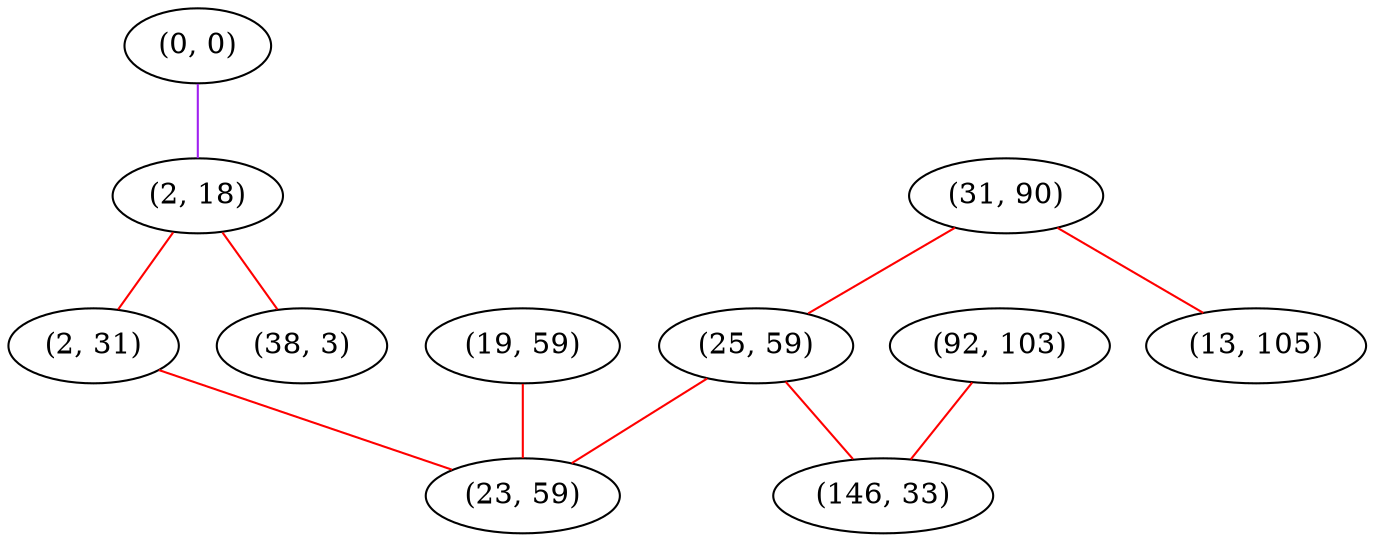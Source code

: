 graph "" {
"(0, 0)";
"(2, 18)";
"(2, 31)";
"(19, 59)";
"(31, 90)";
"(38, 3)";
"(25, 59)";
"(23, 59)";
"(13, 105)";
"(92, 103)";
"(146, 33)";
"(0, 0)" -- "(2, 18)"  [color=purple, key=0, weight=4];
"(2, 18)" -- "(2, 31)"  [color=red, key=0, weight=1];
"(2, 18)" -- "(38, 3)"  [color=red, key=0, weight=1];
"(2, 31)" -- "(23, 59)"  [color=red, key=0, weight=1];
"(19, 59)" -- "(23, 59)"  [color=red, key=0, weight=1];
"(31, 90)" -- "(13, 105)"  [color=red, key=0, weight=1];
"(31, 90)" -- "(25, 59)"  [color=red, key=0, weight=1];
"(25, 59)" -- "(23, 59)"  [color=red, key=0, weight=1];
"(25, 59)" -- "(146, 33)"  [color=red, key=0, weight=1];
"(92, 103)" -- "(146, 33)"  [color=red, key=0, weight=1];
}
